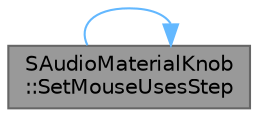 digraph "SAudioMaterialKnob::SetMouseUsesStep"
{
 // INTERACTIVE_SVG=YES
 // LATEX_PDF_SIZE
  bgcolor="transparent";
  edge [fontname=Helvetica,fontsize=10,labelfontname=Helvetica,labelfontsize=10];
  node [fontname=Helvetica,fontsize=10,shape=box,height=0.2,width=0.4];
  rankdir="LR";
  Node1 [id="Node000001",label="SAudioMaterialKnob\l::SetMouseUsesStep",height=0.2,width=0.4,color="gray40", fillcolor="grey60", style="filled", fontcolor="black",tooltip="See the bMouseUsesStep attribute."];
  Node1 -> Node1 [id="edge1_Node000001_Node000001",color="steelblue1",style="solid",tooltip=" "];
}
